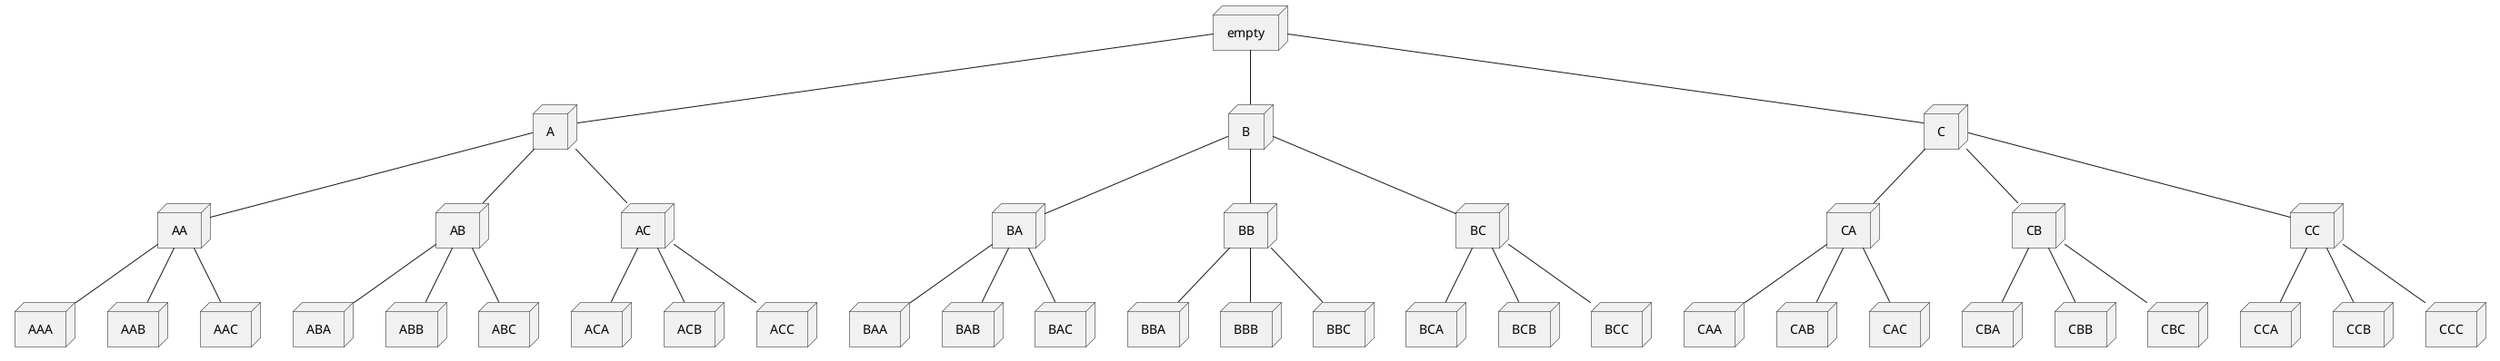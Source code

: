 @startuml
skinparam monochrome true

node "empty"
node "A"
node "B"
node "C"
node "AA"
node "AB"
node "AC"
node "BA"
node "BB"
node "BC"
node "CA"
node "CB"
node "CC"
node "AAA"
node "AAB"
node "AAC"
node "ABA"
node "ABB"
node "ABC"
node "ACA"
node "ACB"
node "ACC"
node "BAA"
node "BAB"
node "BAC"
node "BBA"
node "BBB"
node "BBC"
node "BCA"
node "BCB"
node "BCC"
node "CAA"
node "CAB"
node "CAC"
node "CBA"
node "CBB"
node "CBC"
node "CCA"
node "CCB"
node "CCC"

empty--A
empty--B
empty--C

A--AA
A--AB
A--AC
B--BA
B--BB
B--BC
C--CA
C--CB
C--CC

AA--AAA
AA--AAB
AA--AAC
AB--ABA
AB--ABB
AB--ABC
AC--ACA
AC--ACB
AC--ACC
BA--BAA
BA--BAB
BA--BAC
BB--BBA
BB--BBB
BB--BBC
BC--BCA
BC--BCB
BC--BCC
CA--CAA
CA--CAB
CA--CAC
CB--CBA
CB--CBB
CB--CBC
CC--CCA
CC--CCB
CC--CCC

@enduml
